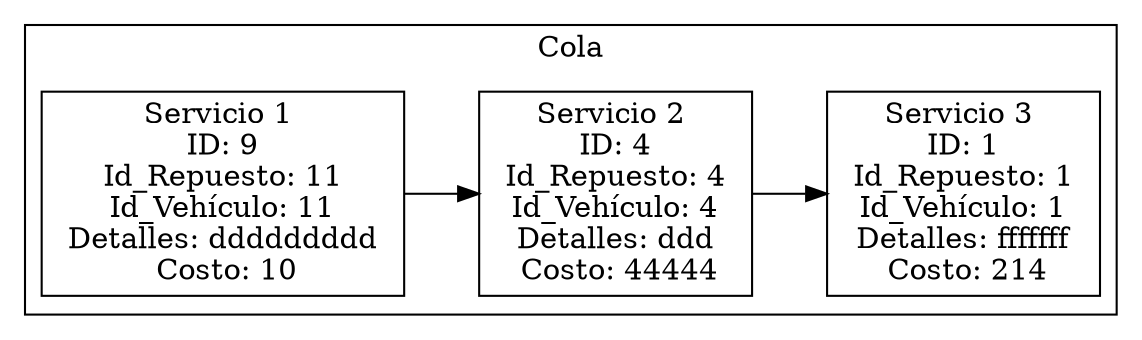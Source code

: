 digraph G {
    node [shape=record];
    rankdir=LR;
    subgraph cluster_0 {
        label = "Cola";
        n0 [label = "{<data> Servicio 1 \n ID: 9 \n Id_Repuesto: 11 \n Id_Vehículo: 11 \n Detalles: ddddddddd \n Costo: 10}"];
        n1 [label = "{<data> Servicio 2 \n ID: 4 \n Id_Repuesto: 4 \n Id_Vehículo: 4 \n Detalles: ddd \n Costo: 44444}"];
        n2 [label = "{<data> Servicio 3 \n ID: 1 \n Id_Repuesto: 1 \n Id_Vehículo: 1 \n Detalles: fffffff \n Costo: 214}"];
        n0 -> n1;
        n1 -> n2;
    }
}
